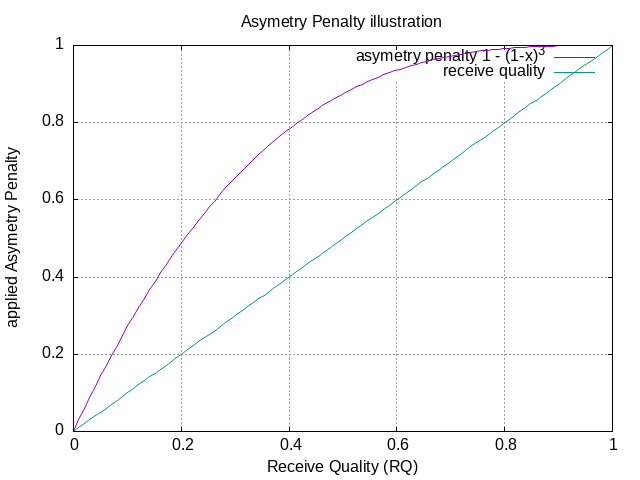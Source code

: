#!/usr/bin/gnuplot
set title "Asymetry Penalty illustration"
set xlabel "Receive Quality (RQ)"
set ylabel "applied Asymetry Penalty"
set xrange [0:1]
set yrange [0:1]
set grid

set terminal png
set output "asym_penalty.png"

plot (1 - (1-x) ** 3) title "asymetry penalty 1 - (1-x)^3",\
	x title "receive quality"

set terminal postscript eps enhanced color solid
set output "asym_penalty.eps"

plot (1 - (1-x) ** 3) title "asymetry penalty 1 - (1-x)^3",\
	x title "receive quality"
